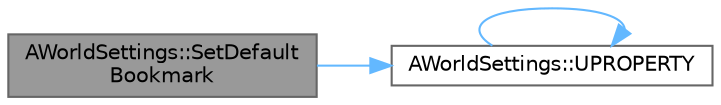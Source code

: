 digraph "AWorldSettings::SetDefaultBookmark"
{
 // INTERACTIVE_SVG=YES
 // LATEX_PDF_SIZE
  bgcolor="transparent";
  edge [fontname=Helvetica,fontsize=10,labelfontname=Helvetica,labelfontsize=10];
  node [fontname=Helvetica,fontsize=10,shape=box,height=0.2,width=0.4];
  rankdir="LR";
  Node1 [id="Node000001",label="AWorldSettings::SetDefault\lBookmark",height=0.2,width=0.4,color="gray40", fillcolor="grey60", style="filled", fontcolor="black",tooltip="Set the bookmark that will be applied when the map is opened in the editor."];
  Node1 -> Node2 [id="edge1_Node000001_Node000002",color="steelblue1",style="solid",tooltip=" "];
  Node2 [id="Node000002",label="AWorldSettings::UPROPERTY",height=0.2,width=0.4,color="grey40", fillcolor="white", style="filled",URL="$d4/d73/classAWorldSettings.html#ad5bf1216f068cc87b6deda13f030eb5c",tooltip="PRECOMPUTED VISIBILITY SETTINGS."];
  Node2 -> Node2 [id="edge2_Node000002_Node000002",color="steelblue1",style="solid",tooltip=" "];
}
